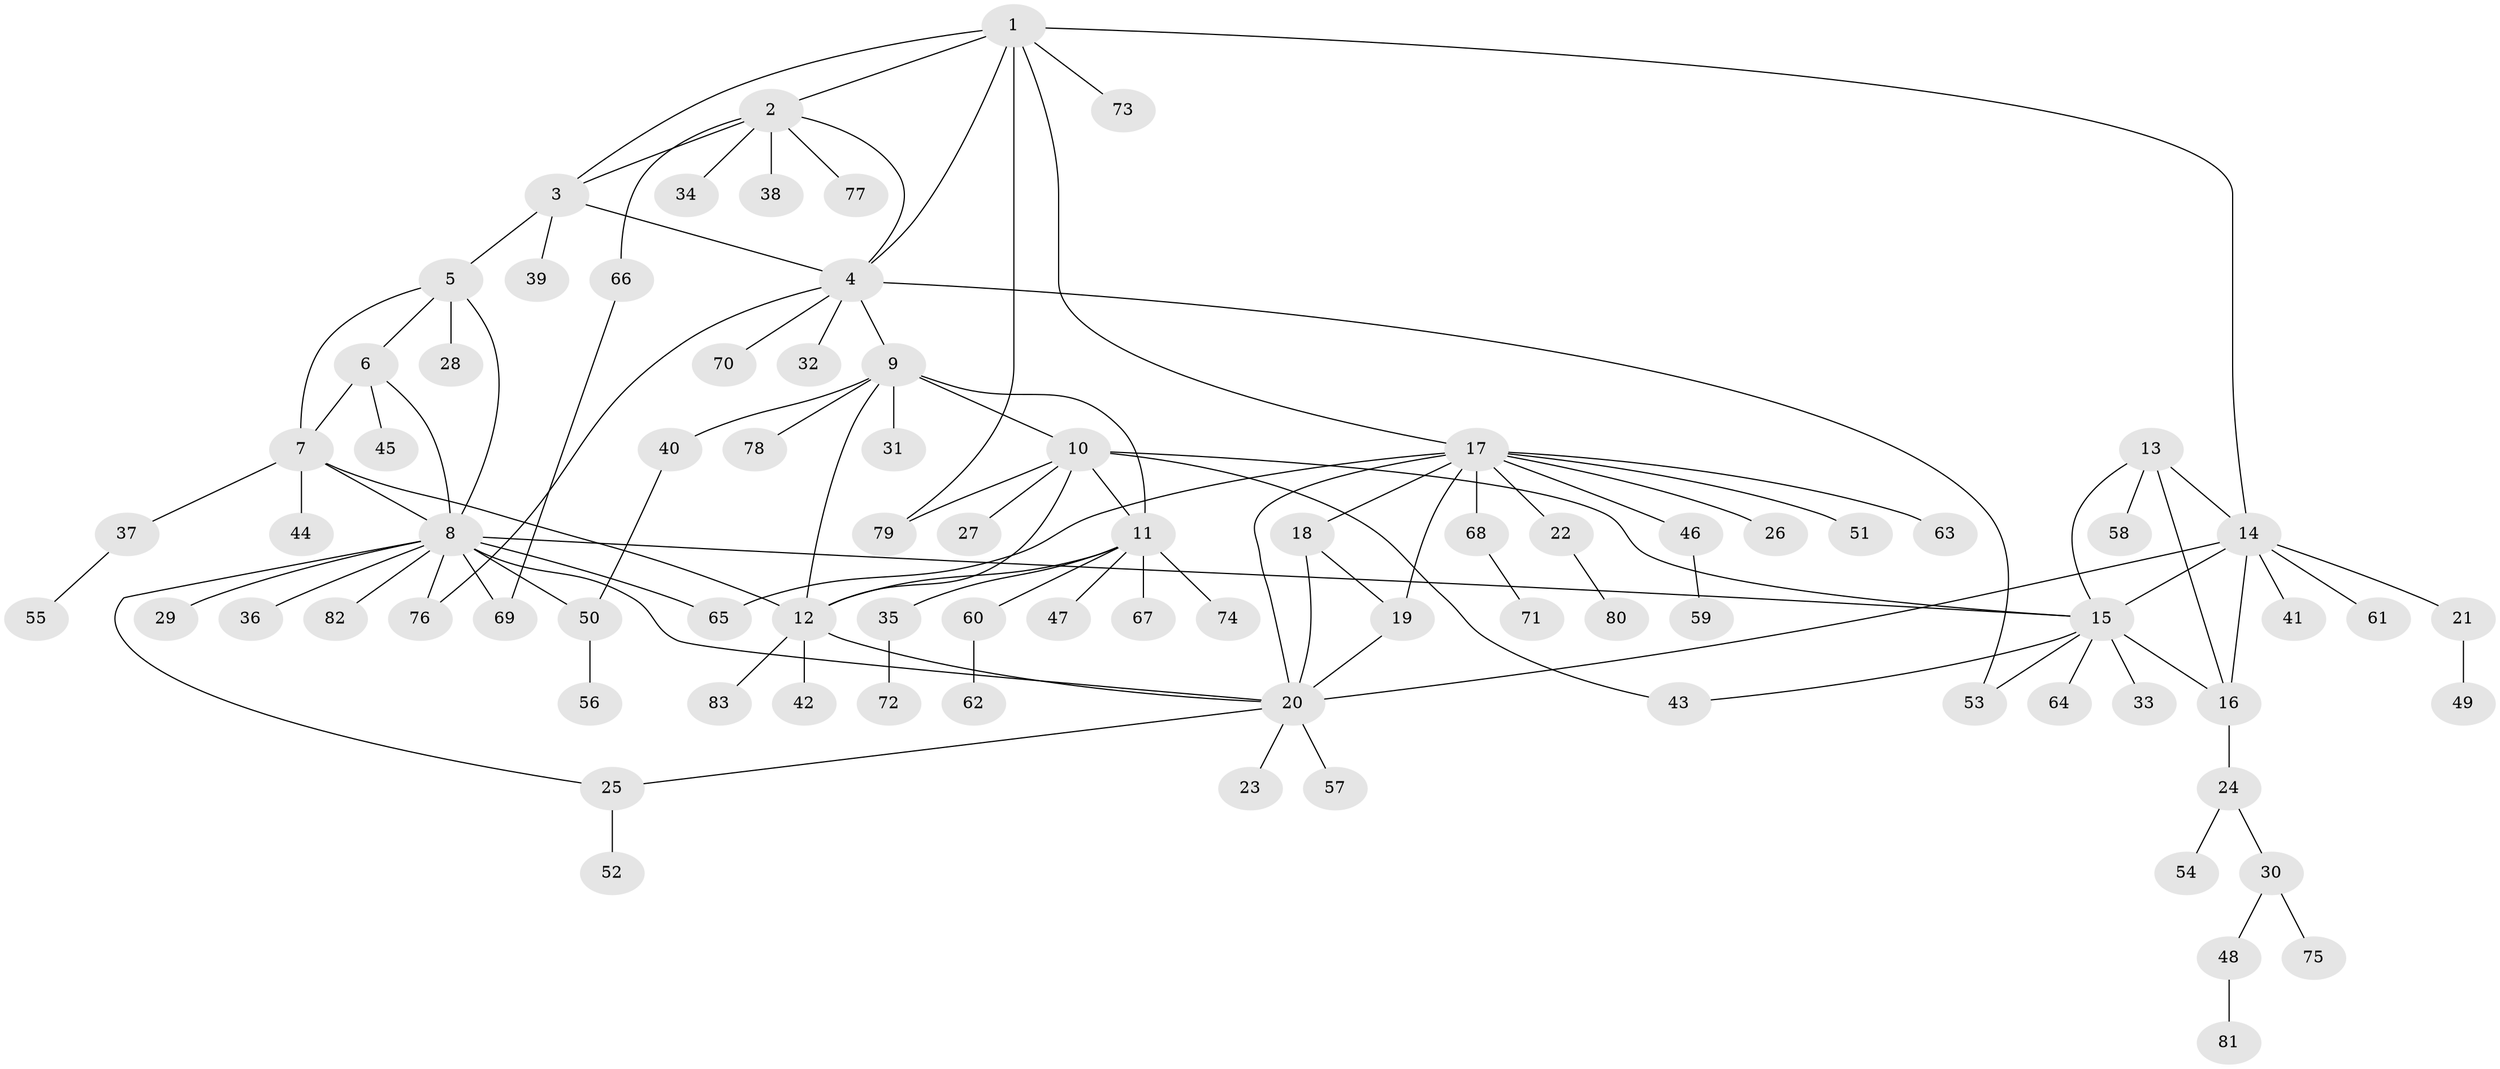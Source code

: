 // coarse degree distribution, {10: 0.02040816326530612, 3: 0.02040816326530612, 1: 0.7346938775510204, 20: 0.02040816326530612, 2: 0.10204081632653061, 7: 0.04081632653061224, 8: 0.04081632653061224, 5: 0.02040816326530612}
// Generated by graph-tools (version 1.1) at 2025/57/03/04/25 21:57:53]
// undirected, 83 vertices, 111 edges
graph export_dot {
graph [start="1"]
  node [color=gray90,style=filled];
  1;
  2;
  3;
  4;
  5;
  6;
  7;
  8;
  9;
  10;
  11;
  12;
  13;
  14;
  15;
  16;
  17;
  18;
  19;
  20;
  21;
  22;
  23;
  24;
  25;
  26;
  27;
  28;
  29;
  30;
  31;
  32;
  33;
  34;
  35;
  36;
  37;
  38;
  39;
  40;
  41;
  42;
  43;
  44;
  45;
  46;
  47;
  48;
  49;
  50;
  51;
  52;
  53;
  54;
  55;
  56;
  57;
  58;
  59;
  60;
  61;
  62;
  63;
  64;
  65;
  66;
  67;
  68;
  69;
  70;
  71;
  72;
  73;
  74;
  75;
  76;
  77;
  78;
  79;
  80;
  81;
  82;
  83;
  1 -- 2;
  1 -- 3;
  1 -- 4;
  1 -- 14;
  1 -- 17;
  1 -- 73;
  1 -- 79;
  2 -- 3;
  2 -- 4;
  2 -- 34;
  2 -- 38;
  2 -- 66;
  2 -- 77;
  3 -- 4;
  3 -- 5;
  3 -- 39;
  4 -- 9;
  4 -- 32;
  4 -- 53;
  4 -- 70;
  4 -- 76;
  5 -- 6;
  5 -- 7;
  5 -- 8;
  5 -- 28;
  6 -- 7;
  6 -- 8;
  6 -- 45;
  7 -- 8;
  7 -- 12;
  7 -- 37;
  7 -- 44;
  8 -- 15;
  8 -- 20;
  8 -- 25;
  8 -- 29;
  8 -- 36;
  8 -- 50;
  8 -- 65;
  8 -- 69;
  8 -- 76;
  8 -- 82;
  9 -- 10;
  9 -- 11;
  9 -- 12;
  9 -- 31;
  9 -- 40;
  9 -- 78;
  10 -- 11;
  10 -- 12;
  10 -- 15;
  10 -- 27;
  10 -- 43;
  10 -- 79;
  11 -- 12;
  11 -- 35;
  11 -- 47;
  11 -- 60;
  11 -- 67;
  11 -- 74;
  12 -- 20;
  12 -- 42;
  12 -- 83;
  13 -- 14;
  13 -- 15;
  13 -- 16;
  13 -- 58;
  14 -- 15;
  14 -- 16;
  14 -- 20;
  14 -- 21;
  14 -- 41;
  14 -- 61;
  15 -- 16;
  15 -- 33;
  15 -- 43;
  15 -- 53;
  15 -- 64;
  16 -- 24;
  17 -- 18;
  17 -- 19;
  17 -- 20;
  17 -- 22;
  17 -- 26;
  17 -- 46;
  17 -- 51;
  17 -- 63;
  17 -- 65;
  17 -- 68;
  18 -- 19;
  18 -- 20;
  19 -- 20;
  20 -- 23;
  20 -- 25;
  20 -- 57;
  21 -- 49;
  22 -- 80;
  24 -- 30;
  24 -- 54;
  25 -- 52;
  30 -- 48;
  30 -- 75;
  35 -- 72;
  37 -- 55;
  40 -- 50;
  46 -- 59;
  48 -- 81;
  50 -- 56;
  60 -- 62;
  66 -- 69;
  68 -- 71;
}
